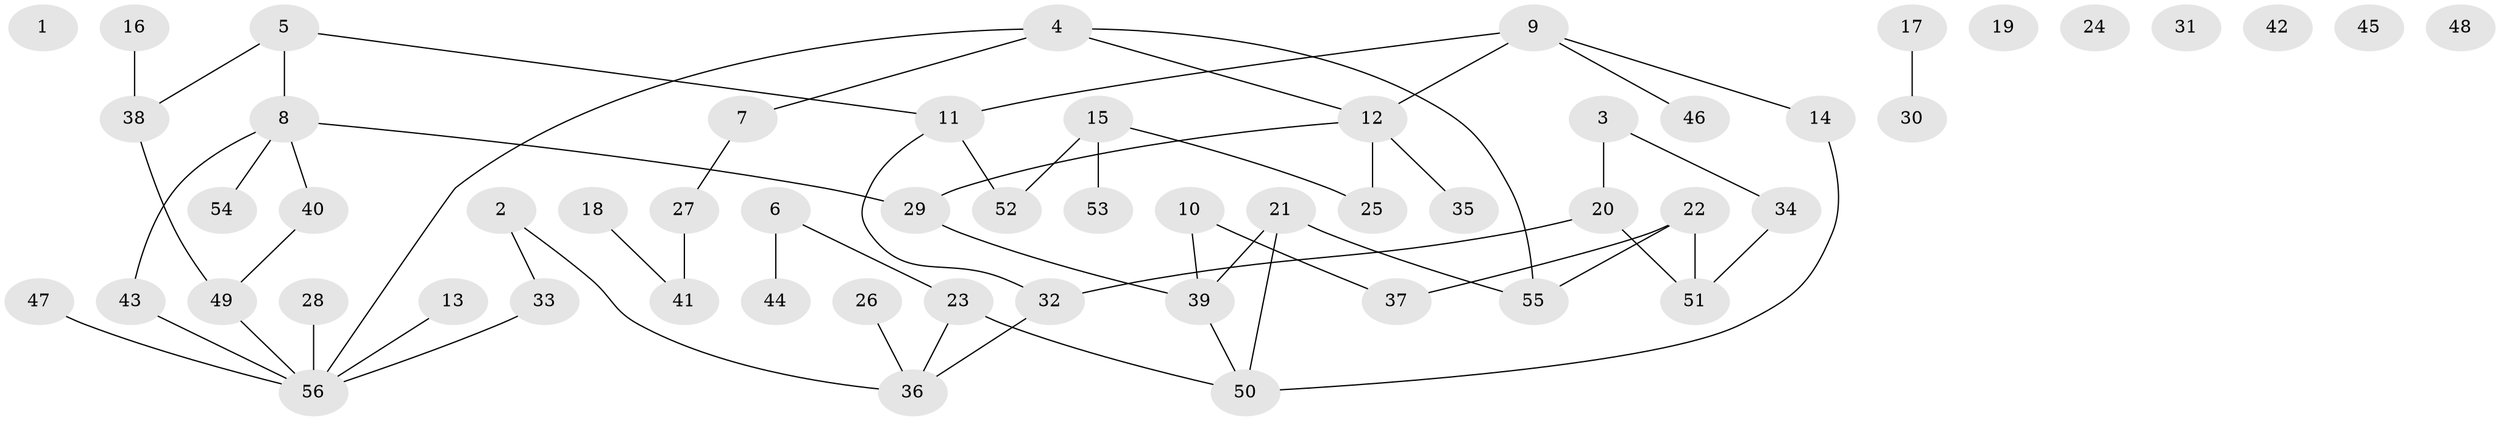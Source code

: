 // Generated by graph-tools (version 1.1) at 2025/49/03/09/25 03:49:11]
// undirected, 56 vertices, 60 edges
graph export_dot {
graph [start="1"]
  node [color=gray90,style=filled];
  1;
  2;
  3;
  4;
  5;
  6;
  7;
  8;
  9;
  10;
  11;
  12;
  13;
  14;
  15;
  16;
  17;
  18;
  19;
  20;
  21;
  22;
  23;
  24;
  25;
  26;
  27;
  28;
  29;
  30;
  31;
  32;
  33;
  34;
  35;
  36;
  37;
  38;
  39;
  40;
  41;
  42;
  43;
  44;
  45;
  46;
  47;
  48;
  49;
  50;
  51;
  52;
  53;
  54;
  55;
  56;
  2 -- 33;
  2 -- 36;
  3 -- 20;
  3 -- 34;
  4 -- 7;
  4 -- 12;
  4 -- 55;
  4 -- 56;
  5 -- 8;
  5 -- 11;
  5 -- 38;
  6 -- 23;
  6 -- 44;
  7 -- 27;
  8 -- 29;
  8 -- 40;
  8 -- 43;
  8 -- 54;
  9 -- 11;
  9 -- 12;
  9 -- 14;
  9 -- 46;
  10 -- 37;
  10 -- 39;
  11 -- 32;
  11 -- 52;
  12 -- 25;
  12 -- 29;
  12 -- 35;
  13 -- 56;
  14 -- 50;
  15 -- 25;
  15 -- 52;
  15 -- 53;
  16 -- 38;
  17 -- 30;
  18 -- 41;
  20 -- 32;
  20 -- 51;
  21 -- 39;
  21 -- 50;
  21 -- 55;
  22 -- 37;
  22 -- 51;
  22 -- 55;
  23 -- 36;
  23 -- 50;
  26 -- 36;
  27 -- 41;
  28 -- 56;
  29 -- 39;
  32 -- 36;
  33 -- 56;
  34 -- 51;
  38 -- 49;
  39 -- 50;
  40 -- 49;
  43 -- 56;
  47 -- 56;
  49 -- 56;
}

